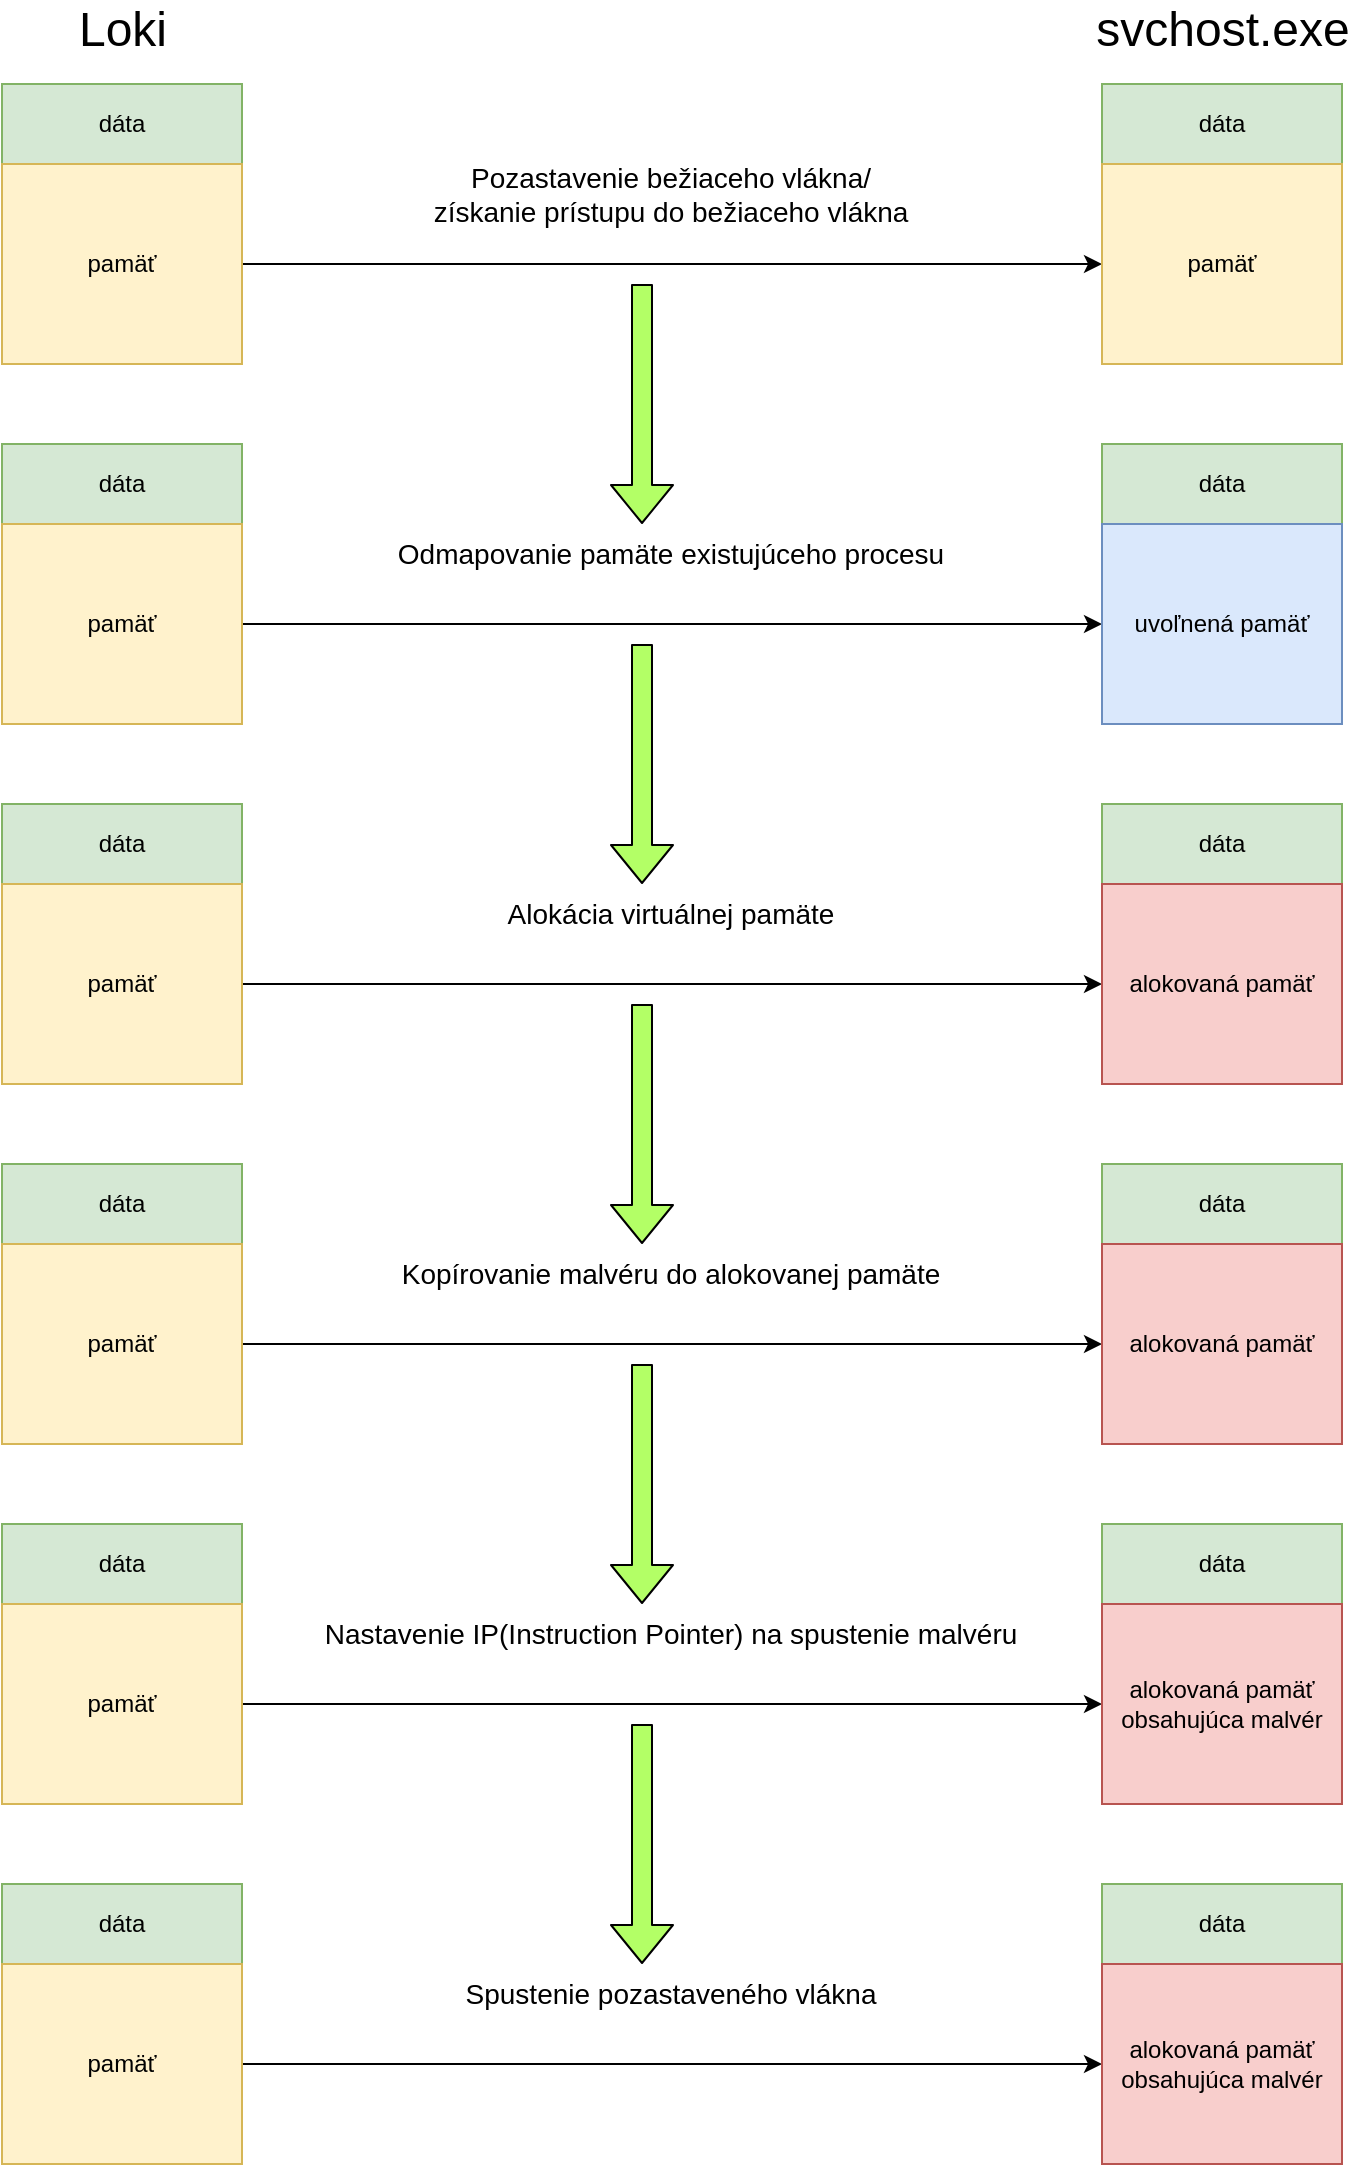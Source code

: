 <mxfile version="13.2.0" type="device"><diagram id="FmLIJkMKE26DrKInWSwF" name="Stránka-"><mxGraphModel dx="1038" dy="548" grid="1" gridSize="10" guides="1" tooltips="1" connect="1" arrows="1" fold="1" page="1" pageScale="1" pageWidth="827" pageHeight="1169" math="0" shadow="0"><root><mxCell id="0"/><mxCell id="1" parent="0"/><mxCell id="QSTzpZxyPSyDTeMPjo9Z-2" value="dáta" style="rounded=0;whiteSpace=wrap;html=1;fillColor=#d5e8d4;strokeColor=#82b366;" vertex="1" parent="1"><mxGeometry x="80" y="80" width="120" height="40" as="geometry"/></mxCell><mxCell id="QSTzpZxyPSyDTeMPjo9Z-42" style="edgeStyle=orthogonalEdgeStyle;rounded=0;orthogonalLoop=1;jettySize=auto;html=1;entryX=0;entryY=0.5;entryDx=0;entryDy=0;" edge="1" parent="1" source="QSTzpZxyPSyDTeMPjo9Z-4" target="QSTzpZxyPSyDTeMPjo9Z-26"><mxGeometry relative="1" as="geometry"/></mxCell><mxCell id="QSTzpZxyPSyDTeMPjo9Z-4" value="pamäť" style="rounded=0;whiteSpace=wrap;html=1;fillColor=#fff2cc;strokeColor=#d6b656;" vertex="1" parent="1"><mxGeometry x="80" y="120" width="120" height="100" as="geometry"/></mxCell><mxCell id="QSTzpZxyPSyDTeMPjo9Z-13" value="&lt;span&gt;dáta&lt;/span&gt;" style="rounded=0;whiteSpace=wrap;html=1;fillColor=#d5e8d4;strokeColor=#82b366;" vertex="1" parent="1"><mxGeometry x="80" y="260" width="120" height="40" as="geometry"/></mxCell><mxCell id="QSTzpZxyPSyDTeMPjo9Z-41" style="edgeStyle=orthogonalEdgeStyle;rounded=0;orthogonalLoop=1;jettySize=auto;html=1;entryX=0;entryY=0.5;entryDx=0;entryDy=0;" edge="1" parent="1" source="QSTzpZxyPSyDTeMPjo9Z-14" target="QSTzpZxyPSyDTeMPjo9Z-28"><mxGeometry relative="1" as="geometry"/></mxCell><mxCell id="QSTzpZxyPSyDTeMPjo9Z-14" value="&lt;span&gt;pamäť&lt;/span&gt;" style="rounded=0;whiteSpace=wrap;html=1;fillColor=#fff2cc;strokeColor=#d6b656;" vertex="1" parent="1"><mxGeometry x="80" y="300" width="120" height="100" as="geometry"/></mxCell><mxCell id="QSTzpZxyPSyDTeMPjo9Z-15" value="&lt;span&gt;dáta&lt;/span&gt;" style="rounded=0;whiteSpace=wrap;html=1;fillColor=#d5e8d4;strokeColor=#82b366;" vertex="1" parent="1"><mxGeometry x="80" y="440" width="120" height="40" as="geometry"/></mxCell><mxCell id="QSTzpZxyPSyDTeMPjo9Z-40" style="edgeStyle=orthogonalEdgeStyle;rounded=0;orthogonalLoop=1;jettySize=auto;html=1;entryX=0;entryY=0.5;entryDx=0;entryDy=0;" edge="1" parent="1" source="QSTzpZxyPSyDTeMPjo9Z-16" target="QSTzpZxyPSyDTeMPjo9Z-30"><mxGeometry relative="1" as="geometry"/></mxCell><mxCell id="QSTzpZxyPSyDTeMPjo9Z-16" value="&lt;span&gt;pamäť&lt;/span&gt;" style="rounded=0;whiteSpace=wrap;html=1;fillColor=#fff2cc;strokeColor=#d6b656;" vertex="1" parent="1"><mxGeometry x="80" y="480" width="120" height="100" as="geometry"/></mxCell><mxCell id="QSTzpZxyPSyDTeMPjo9Z-17" value="&lt;span&gt;dáta&lt;/span&gt;" style="rounded=0;whiteSpace=wrap;html=1;fillColor=#d5e8d4;strokeColor=#82b366;" vertex="1" parent="1"><mxGeometry x="80" y="620" width="120" height="40" as="geometry"/></mxCell><mxCell id="QSTzpZxyPSyDTeMPjo9Z-39" style="edgeStyle=orthogonalEdgeStyle;rounded=0;orthogonalLoop=1;jettySize=auto;html=1;entryX=0;entryY=0.5;entryDx=0;entryDy=0;" edge="1" parent="1" source="QSTzpZxyPSyDTeMPjo9Z-18" target="QSTzpZxyPSyDTeMPjo9Z-32"><mxGeometry relative="1" as="geometry"/></mxCell><mxCell id="QSTzpZxyPSyDTeMPjo9Z-18" value="&lt;span&gt;pamäť&lt;/span&gt;" style="rounded=0;whiteSpace=wrap;html=1;fillColor=#fff2cc;strokeColor=#d6b656;" vertex="1" parent="1"><mxGeometry x="80" y="660" width="120" height="100" as="geometry"/></mxCell><mxCell id="QSTzpZxyPSyDTeMPjo9Z-19" value="&lt;span&gt;dáta&lt;/span&gt;" style="rounded=0;whiteSpace=wrap;html=1;fillColor=#d5e8d4;strokeColor=#82b366;" vertex="1" parent="1"><mxGeometry x="80" y="800" width="120" height="40" as="geometry"/></mxCell><mxCell id="QSTzpZxyPSyDTeMPjo9Z-38" style="edgeStyle=orthogonalEdgeStyle;rounded=0;orthogonalLoop=1;jettySize=auto;html=1;entryX=0;entryY=0.5;entryDx=0;entryDy=0;" edge="1" parent="1" source="QSTzpZxyPSyDTeMPjo9Z-20" target="QSTzpZxyPSyDTeMPjo9Z-34"><mxGeometry relative="1" as="geometry"/></mxCell><mxCell id="QSTzpZxyPSyDTeMPjo9Z-20" value="&lt;span&gt;pamäť&lt;/span&gt;" style="rounded=0;whiteSpace=wrap;html=1;fillColor=#fff2cc;strokeColor=#d6b656;" vertex="1" parent="1"><mxGeometry x="80" y="840" width="120" height="100" as="geometry"/></mxCell><mxCell id="QSTzpZxyPSyDTeMPjo9Z-21" value="&lt;span&gt;dáta&lt;/span&gt;" style="rounded=0;whiteSpace=wrap;html=1;fillColor=#d5e8d4;strokeColor=#82b366;" vertex="1" parent="1"><mxGeometry x="80" y="980" width="120" height="40" as="geometry"/></mxCell><mxCell id="QSTzpZxyPSyDTeMPjo9Z-37" style="edgeStyle=orthogonalEdgeStyle;rounded=0;orthogonalLoop=1;jettySize=auto;html=1;entryX=0;entryY=0.5;entryDx=0;entryDy=0;" edge="1" parent="1" source="QSTzpZxyPSyDTeMPjo9Z-22" target="QSTzpZxyPSyDTeMPjo9Z-36"><mxGeometry relative="1" as="geometry"/></mxCell><mxCell id="QSTzpZxyPSyDTeMPjo9Z-22" value="&lt;span&gt;pamäť&lt;/span&gt;" style="rounded=0;whiteSpace=wrap;html=1;fillColor=#fff2cc;strokeColor=#d6b656;" vertex="1" parent="1"><mxGeometry x="80" y="1020" width="120" height="100" as="geometry"/></mxCell><mxCell id="QSTzpZxyPSyDTeMPjo9Z-25" value="&lt;span&gt;dáta&lt;/span&gt;" style="rounded=0;whiteSpace=wrap;html=1;fillColor=#d5e8d4;strokeColor=#82b366;" vertex="1" parent="1"><mxGeometry x="630" y="80" width="120" height="40" as="geometry"/></mxCell><mxCell id="QSTzpZxyPSyDTeMPjo9Z-26" value="&lt;span&gt;pamäť&lt;/span&gt;" style="rounded=0;whiteSpace=wrap;html=1;fillColor=#fff2cc;strokeColor=#d6b656;" vertex="1" parent="1"><mxGeometry x="630" y="120" width="120" height="100" as="geometry"/></mxCell><mxCell id="QSTzpZxyPSyDTeMPjo9Z-27" value="&lt;span&gt;dáta&lt;/span&gt;" style="rounded=0;whiteSpace=wrap;html=1;fillColor=#d5e8d4;strokeColor=#82b366;" vertex="1" parent="1"><mxGeometry x="630" y="260" width="120" height="40" as="geometry"/></mxCell><mxCell id="QSTzpZxyPSyDTeMPjo9Z-28" value="uvoľnená pamäť" style="rounded=0;whiteSpace=wrap;html=1;fillColor=#dae8fc;strokeColor=#6c8ebf;" vertex="1" parent="1"><mxGeometry x="630" y="300" width="120" height="100" as="geometry"/></mxCell><mxCell id="QSTzpZxyPSyDTeMPjo9Z-29" value="&lt;span&gt;dáta&lt;/span&gt;" style="rounded=0;whiteSpace=wrap;html=1;fillColor=#d5e8d4;strokeColor=#82b366;" vertex="1" parent="1"><mxGeometry x="630" y="440" width="120" height="40" as="geometry"/></mxCell><mxCell id="QSTzpZxyPSyDTeMPjo9Z-30" value="alokovaná pamäť" style="rounded=0;whiteSpace=wrap;html=1;fillColor=#f8cecc;strokeColor=#b85450;" vertex="1" parent="1"><mxGeometry x="630" y="480" width="120" height="100" as="geometry"/></mxCell><mxCell id="QSTzpZxyPSyDTeMPjo9Z-31" value="&lt;span&gt;dáta&lt;/span&gt;" style="rounded=0;whiteSpace=wrap;html=1;fillColor=#d5e8d4;strokeColor=#82b366;" vertex="1" parent="1"><mxGeometry x="630" y="620" width="120" height="40" as="geometry"/></mxCell><mxCell id="QSTzpZxyPSyDTeMPjo9Z-32" value="alokovaná pamäť" style="rounded=0;whiteSpace=wrap;html=1;fillColor=#f8cecc;strokeColor=#b85450;" vertex="1" parent="1"><mxGeometry x="630" y="660" width="120" height="100" as="geometry"/></mxCell><mxCell id="QSTzpZxyPSyDTeMPjo9Z-33" value="&lt;span&gt;dáta&lt;/span&gt;" style="rounded=0;whiteSpace=wrap;html=1;fillColor=#d5e8d4;strokeColor=#82b366;" vertex="1" parent="1"><mxGeometry x="630" y="800" width="120" height="40" as="geometry"/></mxCell><mxCell id="QSTzpZxyPSyDTeMPjo9Z-34" value="alokovaná pamäť&lt;br&gt;obsahujúca malvér" style="rounded=0;whiteSpace=wrap;html=1;fillColor=#f8cecc;strokeColor=#b85450;" vertex="1" parent="1"><mxGeometry x="630" y="840" width="120" height="100" as="geometry"/></mxCell><mxCell id="QSTzpZxyPSyDTeMPjo9Z-35" value="&lt;span&gt;dáta&lt;/span&gt;" style="rounded=0;whiteSpace=wrap;html=1;fillColor=#d5e8d4;strokeColor=#82b366;" vertex="1" parent="1"><mxGeometry x="630" y="980" width="120" height="40" as="geometry"/></mxCell><mxCell id="QSTzpZxyPSyDTeMPjo9Z-36" value="alokovaná pamäť obsahujúca malvér" style="rounded=0;whiteSpace=wrap;html=1;fillColor=#f8cecc;strokeColor=#b85450;" vertex="1" parent="1"><mxGeometry x="630" y="1020" width="120" height="100" as="geometry"/></mxCell><mxCell id="QSTzpZxyPSyDTeMPjo9Z-43" value="&lt;font style=&quot;font-size: 14px&quot;&gt;Pozastavenie bežiaceho vlákna/&lt;br&gt;získanie prístupu do bežiaceho vlákna&lt;/font&gt;" style="text;html=1;align=center;verticalAlign=middle;resizable=0;points=[];autosize=1;" vertex="1" parent="1"><mxGeometry x="289" y="120" width="250" height="30" as="geometry"/></mxCell><mxCell id="QSTzpZxyPSyDTeMPjo9Z-44" value="&lt;span style=&quot;font-size: 14px&quot;&gt;Odmapovanie pamäte existujúceho procesu&lt;/span&gt;" style="text;html=1;align=center;verticalAlign=middle;resizable=0;points=[];autosize=1;" vertex="1" parent="1"><mxGeometry x="269" y="305" width="290" height="20" as="geometry"/></mxCell><mxCell id="QSTzpZxyPSyDTeMPjo9Z-45" value="&lt;span style=&quot;font-size: 14px&quot;&gt;Alokácia virtuálnej pamäte&lt;/span&gt;" style="text;html=1;align=center;verticalAlign=middle;resizable=0;points=[];autosize=1;" vertex="1" parent="1"><mxGeometry x="324" y="485" width="180" height="20" as="geometry"/></mxCell><mxCell id="QSTzpZxyPSyDTeMPjo9Z-46" value="&lt;span style=&quot;font-size: 14px&quot;&gt;Kopírovanie malvéru do alokovanej pamäte&lt;/span&gt;" style="text;html=1;align=center;verticalAlign=middle;resizable=0;points=[];autosize=1;" vertex="1" parent="1"><mxGeometry x="269" y="665" width="290" height="20" as="geometry"/></mxCell><mxCell id="QSTzpZxyPSyDTeMPjo9Z-47" value="&lt;span style=&quot;font-size: 14px&quot;&gt;Nastavenie IP(Instruction Pointer) na spustenie malvéru&lt;/span&gt;" style="text;html=1;align=center;verticalAlign=middle;resizable=0;points=[];autosize=1;" vertex="1" parent="1"><mxGeometry x="234" y="845" width="360" height="20" as="geometry"/></mxCell><mxCell id="QSTzpZxyPSyDTeMPjo9Z-48" value="&lt;span style=&quot;font-size: 14px&quot;&gt;Spustenie pozastaveného vlákna&lt;/span&gt;" style="text;html=1;align=center;verticalAlign=middle;resizable=0;points=[];autosize=1;" vertex="1" parent="1"><mxGeometry x="304" y="1025" width="220" height="20" as="geometry"/></mxCell><mxCell id="QSTzpZxyPSyDTeMPjo9Z-49" value="" style="shape=flexArrow;endArrow=classic;html=1;fillColor=#B3FF66;strokeColor=#000000;gradientColor=none;strokeWidth=1;" edge="1" parent="1"><mxGeometry width="50" height="50" relative="1" as="geometry"><mxPoint x="400" y="180" as="sourcePoint"/><mxPoint x="400" y="300" as="targetPoint"/></mxGeometry></mxCell><mxCell id="QSTzpZxyPSyDTeMPjo9Z-50" value="" style="shape=flexArrow;endArrow=classic;html=1;fillColor=#B3FF66;strokeColor=#000000;gradientColor=none;strokeWidth=1;" edge="1" parent="1"><mxGeometry width="50" height="50" relative="1" as="geometry"><mxPoint x="400" y="360" as="sourcePoint"/><mxPoint x="400" y="480" as="targetPoint"/></mxGeometry></mxCell><mxCell id="QSTzpZxyPSyDTeMPjo9Z-51" value="" style="shape=flexArrow;endArrow=classic;html=1;fillColor=#B3FF66;strokeColor=#000000;gradientColor=none;strokeWidth=1;" edge="1" parent="1"><mxGeometry width="50" height="50" relative="1" as="geometry"><mxPoint x="400" y="720" as="sourcePoint"/><mxPoint x="400" y="840" as="targetPoint"/></mxGeometry></mxCell><mxCell id="QSTzpZxyPSyDTeMPjo9Z-52" value="" style="shape=flexArrow;endArrow=classic;html=1;fillColor=#B3FF66;strokeColor=#000000;gradientColor=none;strokeWidth=1;" edge="1" parent="1"><mxGeometry width="50" height="50" relative="1" as="geometry"><mxPoint x="400" y="540" as="sourcePoint"/><mxPoint x="400" y="660" as="targetPoint"/></mxGeometry></mxCell><mxCell id="QSTzpZxyPSyDTeMPjo9Z-53" value="" style="shape=flexArrow;endArrow=classic;html=1;fillColor=#B3FF66;strokeColor=#000000;gradientColor=none;strokeWidth=1;" edge="1" parent="1"><mxGeometry width="50" height="50" relative="1" as="geometry"><mxPoint x="400" y="900" as="sourcePoint"/><mxPoint x="400" y="1020" as="targetPoint"/></mxGeometry></mxCell><mxCell id="QSTzpZxyPSyDTeMPjo9Z-54" value="&lt;font style=&quot;font-size: 24px&quot;&gt;Loki&lt;/font&gt;" style="text;html=1;align=center;verticalAlign=middle;resizable=0;points=[];autosize=1;" vertex="1" parent="1"><mxGeometry x="110" y="43" width="60" height="20" as="geometry"/></mxCell><mxCell id="QSTzpZxyPSyDTeMPjo9Z-55" value="&lt;font style=&quot;font-size: 24px&quot;&gt;svchost.exe&lt;/font&gt;" style="text;html=1;align=center;verticalAlign=middle;resizable=0;points=[];autosize=1;" vertex="1" parent="1"><mxGeometry x="620" y="43" width="140" height="20" as="geometry"/></mxCell></root></mxGraphModel></diagram></mxfile>